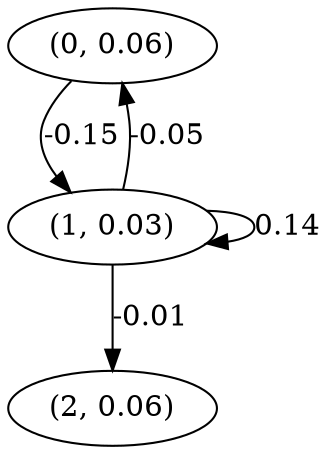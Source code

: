 digraph {
    0 [ label = "(0, 0.06)" ]
    1 [ label = "(1, 0.03)" ]
    2 [ label = "(2, 0.06)" ]
    1 -> 1 [ label = "0.14" ]
    1 -> 0 [ label = "-0.05" ]
    0 -> 1 [ label = "-0.15" ]
    1 -> 2 [ label = "-0.01" ]
}

